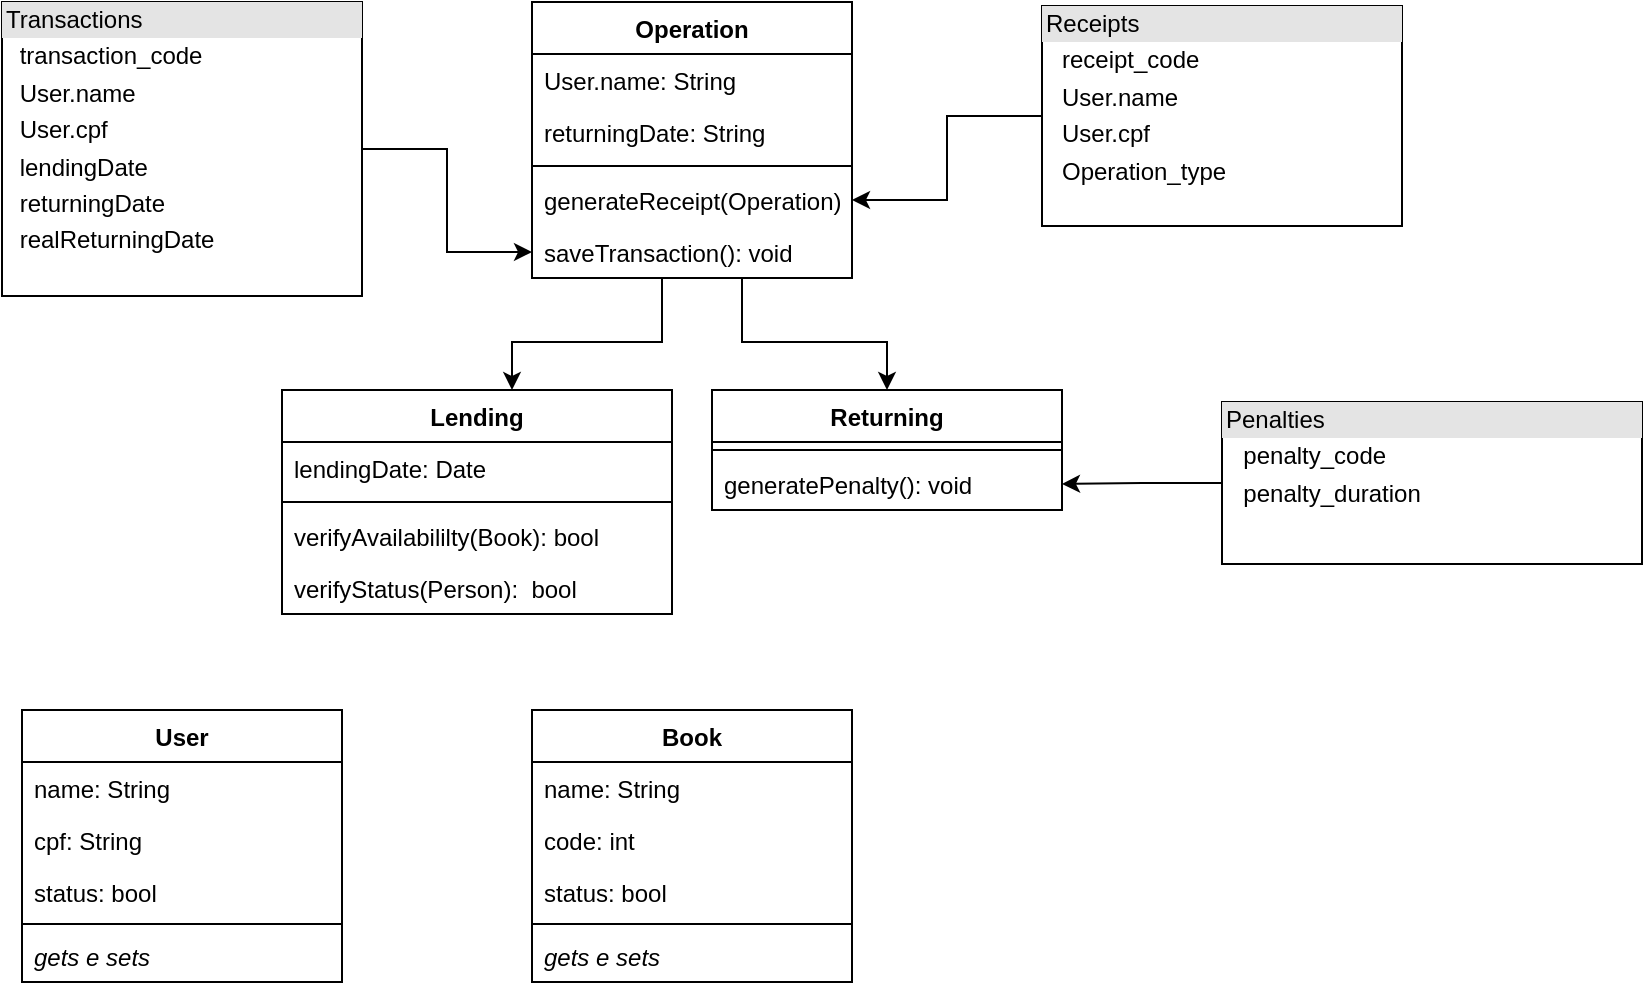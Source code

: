 <mxfile pages="1" version="11.2.3" type="github"><diagram id="qkGhtGG6UsQyJgzUy49e" name="Page-1"><mxGraphModel dx="1133" dy="670" grid="1" gridSize="10" guides="1" tooltips="1" connect="1" arrows="1" fold="1" page="1" pageScale="1" pageWidth="850" pageHeight="1100" math="0" shadow="0"><root><mxCell id="0"/><mxCell id="1" parent="0"/><mxCell id="tettdagMKd3cZstppZ63-1" value="User" style="swimlane;fontStyle=1;align=center;verticalAlign=top;childLayout=stackLayout;horizontal=1;startSize=26;horizontalStack=0;resizeParent=1;resizeParentMax=0;resizeLast=0;collapsible=1;marginBottom=0;" parent="1" vertex="1"><mxGeometry x="200" y="404" width="160" height="136" as="geometry"/></mxCell><mxCell id="tettdagMKd3cZstppZ63-6" value="name: String" style="text;strokeColor=none;fillColor=none;align=left;verticalAlign=top;spacingLeft=4;spacingRight=4;overflow=hidden;rotatable=0;points=[[0,0.5],[1,0.5]];portConstraint=eastwest;" parent="tettdagMKd3cZstppZ63-1" vertex="1"><mxGeometry y="26" width="160" height="26" as="geometry"/></mxCell><mxCell id="tettdagMKd3cZstppZ63-5" value="cpf: String" style="text;strokeColor=none;fillColor=none;align=left;verticalAlign=top;spacingLeft=4;spacingRight=4;overflow=hidden;rotatable=0;points=[[0,0.5],[1,0.5]];portConstraint=eastwest;" parent="tettdagMKd3cZstppZ63-1" vertex="1"><mxGeometry y="52" width="160" height="26" as="geometry"/></mxCell><mxCell id="tettdagMKd3cZstppZ63-8" value="status: bool" style="text;strokeColor=none;fillColor=none;align=left;verticalAlign=top;spacingLeft=4;spacingRight=4;overflow=hidden;rotatable=0;points=[[0,0.5],[1,0.5]];portConstraint=eastwest;" parent="tettdagMKd3cZstppZ63-1" vertex="1"><mxGeometry y="78" width="160" height="26" as="geometry"/></mxCell><mxCell id="tettdagMKd3cZstppZ63-3" value="" style="line;strokeWidth=1;fillColor=none;align=left;verticalAlign=middle;spacingTop=-1;spacingLeft=3;spacingRight=3;rotatable=0;labelPosition=right;points=[];portConstraint=eastwest;" parent="tettdagMKd3cZstppZ63-1" vertex="1"><mxGeometry y="104" width="160" height="6" as="geometry"/></mxCell><mxCell id="l4UINJqDOwEyo42aSOVC-58" value="gets e sets" style="text;strokeColor=none;fillColor=none;align=left;verticalAlign=top;spacingLeft=4;spacingRight=4;overflow=hidden;rotatable=0;points=[[0,0.5],[1,0.5]];portConstraint=eastwest;fontStyle=2" vertex="1" parent="tettdagMKd3cZstppZ63-1"><mxGeometry y="110" width="160" height="26" as="geometry"/></mxCell><mxCell id="l4UINJqDOwEyo42aSOVC-25" value="Operation" style="swimlane;fontStyle=1;align=center;verticalAlign=top;childLayout=stackLayout;horizontal=1;startSize=26;horizontalStack=0;resizeParent=1;resizeParentMax=0;resizeLast=0;collapsible=1;marginBottom=0;" vertex="1" parent="1"><mxGeometry x="455" y="50" width="160" height="138" as="geometry"/></mxCell><mxCell id="l4UINJqDOwEyo42aSOVC-26" value="User.name: String" style="text;strokeColor=none;fillColor=none;align=left;verticalAlign=top;spacingLeft=4;spacingRight=4;overflow=hidden;rotatable=0;points=[[0,0.5],[1,0.5]];portConstraint=eastwest;" vertex="1" parent="l4UINJqDOwEyo42aSOVC-25"><mxGeometry y="26" width="160" height="26" as="geometry"/></mxCell><mxCell id="l4UINJqDOwEyo42aSOVC-81" value="returningDate: String" style="text;strokeColor=none;fillColor=none;align=left;verticalAlign=top;spacingLeft=4;spacingRight=4;overflow=hidden;rotatable=0;points=[[0,0.5],[1,0.5]];portConstraint=eastwest;" vertex="1" parent="l4UINJqDOwEyo42aSOVC-25"><mxGeometry y="52" width="160" height="26" as="geometry"/></mxCell><mxCell id="l4UINJqDOwEyo42aSOVC-27" value="" style="line;strokeWidth=1;fillColor=none;align=left;verticalAlign=middle;spacingTop=-1;spacingLeft=3;spacingRight=3;rotatable=0;labelPosition=right;points=[];portConstraint=eastwest;" vertex="1" parent="l4UINJqDOwEyo42aSOVC-25"><mxGeometry y="78" width="160" height="8" as="geometry"/></mxCell><mxCell id="l4UINJqDOwEyo42aSOVC-31" value="generateReceipt(Operation): void" style="text;strokeColor=none;fillColor=none;align=left;verticalAlign=top;spacingLeft=4;spacingRight=4;overflow=hidden;rotatable=0;points=[[0,0.5],[1,0.5]];portConstraint=eastwest;" vertex="1" parent="l4UINJqDOwEyo42aSOVC-25"><mxGeometry y="86" width="160" height="26" as="geometry"/></mxCell><mxCell id="l4UINJqDOwEyo42aSOVC-75" value="saveTransaction(): void" style="text;strokeColor=none;fillColor=none;align=left;verticalAlign=top;spacingLeft=4;spacingRight=4;overflow=hidden;rotatable=0;points=[[0,0.5],[1,0.5]];portConstraint=eastwest;" vertex="1" parent="l4UINJqDOwEyo42aSOVC-25"><mxGeometry y="112" width="160" height="26" as="geometry"/></mxCell><mxCell id="l4UINJqDOwEyo42aSOVC-49" value="" style="edgeStyle=orthogonalEdgeStyle;rounded=0;orthogonalLoop=1;jettySize=auto;html=1;" edge="1" parent="1" source="l4UINJqDOwEyo42aSOVC-25" target="l4UINJqDOwEyo42aSOVC-45"><mxGeometry relative="1" as="geometry"><mxPoint x="535" y="168" as="sourcePoint"/><Array as="points"><mxPoint x="520" y="220"/><mxPoint x="445" y="220"/></Array></mxGeometry></mxCell><mxCell id="l4UINJqDOwEyo42aSOVC-45" value="Lending" style="swimlane;fontStyle=1;align=center;verticalAlign=top;childLayout=stackLayout;horizontal=1;startSize=26;horizontalStack=0;resizeParent=1;resizeParentMax=0;resizeLast=0;collapsible=1;marginBottom=0;" vertex="1" parent="1"><mxGeometry x="330" y="244" width="195" height="112" as="geometry"/></mxCell><mxCell id="l4UINJqDOwEyo42aSOVC-46" value="lendingDate: Date" style="text;strokeColor=none;fillColor=none;align=left;verticalAlign=top;spacingLeft=4;spacingRight=4;overflow=hidden;rotatable=0;points=[[0,0.5],[1,0.5]];portConstraint=eastwest;" vertex="1" parent="l4UINJqDOwEyo42aSOVC-45"><mxGeometry y="26" width="195" height="26" as="geometry"/></mxCell><mxCell id="l4UINJqDOwEyo42aSOVC-47" value="" style="line;strokeWidth=1;fillColor=none;align=left;verticalAlign=middle;spacingTop=-1;spacingLeft=3;spacingRight=3;rotatable=0;labelPosition=right;points=[];portConstraint=eastwest;" vertex="1" parent="l4UINJqDOwEyo42aSOVC-45"><mxGeometry y="52" width="195" height="8" as="geometry"/></mxCell><mxCell id="l4UINJqDOwEyo42aSOVC-29" value="verifyAvailabililty(Book): bool" style="text;strokeColor=none;fillColor=none;align=left;verticalAlign=top;spacingLeft=4;spacingRight=4;overflow=hidden;rotatable=0;points=[[0,0.5],[1,0.5]];portConstraint=eastwest;" vertex="1" parent="l4UINJqDOwEyo42aSOVC-45"><mxGeometry y="60" width="195" height="26" as="geometry"/></mxCell><mxCell id="l4UINJqDOwEyo42aSOVC-24" value="verifyStatus(Person):  bool" style="text;strokeColor=none;fillColor=none;align=left;verticalAlign=top;spacingLeft=4;spacingRight=4;overflow=hidden;rotatable=0;points=[[0,0.5],[1,0.5]];portConstraint=eastwest;" vertex="1" parent="l4UINJqDOwEyo42aSOVC-45"><mxGeometry y="86" width="195" height="26" as="geometry"/></mxCell><mxCell id="l4UINJqDOwEyo42aSOVC-50" value="Returning" style="swimlane;fontStyle=1;align=center;verticalAlign=top;childLayout=stackLayout;horizontal=1;startSize=26;horizontalStack=0;resizeParent=1;resizeParentMax=0;resizeLast=0;collapsible=1;marginBottom=0;" vertex="1" parent="1"><mxGeometry x="545" y="244" width="175" height="60" as="geometry"/></mxCell><mxCell id="l4UINJqDOwEyo42aSOVC-52" value="" style="line;strokeWidth=1;fillColor=none;align=left;verticalAlign=middle;spacingTop=-1;spacingLeft=3;spacingRight=3;rotatable=0;labelPosition=right;points=[];portConstraint=eastwest;" vertex="1" parent="l4UINJqDOwEyo42aSOVC-50"><mxGeometry y="26" width="175" height="8" as="geometry"/></mxCell><mxCell id="l4UINJqDOwEyo42aSOVC-72" value="generatePenalty(): void" style="text;strokeColor=none;fillColor=none;align=left;verticalAlign=top;spacingLeft=4;spacingRight=4;overflow=hidden;rotatable=0;points=[[0,0.5],[1,0.5]];portConstraint=eastwest;" vertex="1" parent="l4UINJqDOwEyo42aSOVC-50"><mxGeometry y="34" width="175" height="26" as="geometry"/></mxCell><mxCell id="l4UINJqDOwEyo42aSOVC-55" value="" style="edgeStyle=orthogonalEdgeStyle;rounded=0;orthogonalLoop=1;jettySize=auto;html=1;entryX=0.5;entryY=0;entryDx=0;entryDy=0;" edge="1" parent="1" source="l4UINJqDOwEyo42aSOVC-25" target="l4UINJqDOwEyo42aSOVC-50"><mxGeometry relative="1" as="geometry"><mxPoint x="535" y="168" as="sourcePoint"/><mxPoint x="625" y="232" as="targetPoint"/><Array as="points"><mxPoint x="560" y="220"/><mxPoint x="633" y="220"/></Array></mxGeometry></mxCell><mxCell id="l4UINJqDOwEyo42aSOVC-59" value="Book" style="swimlane;fontStyle=1;align=center;verticalAlign=top;childLayout=stackLayout;horizontal=1;startSize=26;horizontalStack=0;resizeParent=1;resizeParentMax=0;resizeLast=0;collapsible=1;marginBottom=0;" vertex="1" parent="1"><mxGeometry x="455" y="404" width="160" height="136" as="geometry"/></mxCell><mxCell id="l4UINJqDOwEyo42aSOVC-60" value="name: String" style="text;strokeColor=none;fillColor=none;align=left;verticalAlign=top;spacingLeft=4;spacingRight=4;overflow=hidden;rotatable=0;points=[[0,0.5],[1,0.5]];portConstraint=eastwest;" vertex="1" parent="l4UINJqDOwEyo42aSOVC-59"><mxGeometry y="26" width="160" height="26" as="geometry"/></mxCell><mxCell id="l4UINJqDOwEyo42aSOVC-61" value="code: int" style="text;strokeColor=none;fillColor=none;align=left;verticalAlign=top;spacingLeft=4;spacingRight=4;overflow=hidden;rotatable=0;points=[[0,0.5],[1,0.5]];portConstraint=eastwest;" vertex="1" parent="l4UINJqDOwEyo42aSOVC-59"><mxGeometry y="52" width="160" height="26" as="geometry"/></mxCell><mxCell id="l4UINJqDOwEyo42aSOVC-62" value="status: bool" style="text;strokeColor=none;fillColor=none;align=left;verticalAlign=top;spacingLeft=4;spacingRight=4;overflow=hidden;rotatable=0;points=[[0,0.5],[1,0.5]];portConstraint=eastwest;" vertex="1" parent="l4UINJqDOwEyo42aSOVC-59"><mxGeometry y="78" width="160" height="26" as="geometry"/></mxCell><mxCell id="l4UINJqDOwEyo42aSOVC-63" value="" style="line;strokeWidth=1;fillColor=none;align=left;verticalAlign=middle;spacingTop=-1;spacingLeft=3;spacingRight=3;rotatable=0;labelPosition=right;points=[];portConstraint=eastwest;" vertex="1" parent="l4UINJqDOwEyo42aSOVC-59"><mxGeometry y="104" width="160" height="6" as="geometry"/></mxCell><mxCell id="l4UINJqDOwEyo42aSOVC-64" value="gets e sets" style="text;strokeColor=none;fillColor=none;align=left;verticalAlign=top;spacingLeft=4;spacingRight=4;overflow=hidden;rotatable=0;points=[[0,0.5],[1,0.5]];portConstraint=eastwest;fontStyle=2" vertex="1" parent="l4UINJqDOwEyo42aSOVC-59"><mxGeometry y="110" width="160" height="26" as="geometry"/></mxCell><mxCell id="l4UINJqDOwEyo42aSOVC-73" style="edgeStyle=orthogonalEdgeStyle;rounded=0;orthogonalLoop=1;jettySize=auto;html=1;entryX=1;entryY=0.5;entryDx=0;entryDy=0;" edge="1" parent="1" source="l4UINJqDOwEyo42aSOVC-65" target="l4UINJqDOwEyo42aSOVC-72"><mxGeometry relative="1" as="geometry"/></mxCell><mxCell id="l4UINJqDOwEyo42aSOVC-65" value="&lt;div style=&quot;box-sizing: border-box ; width: 100% ; background: #e4e4e4 ; padding: 2px&quot;&gt;Penalties&lt;/div&gt;&lt;table style=&quot;width: 100% ; font-size: 1em&quot; cellpadding=&quot;2&quot; cellspacing=&quot;0&quot;&gt;&lt;tbody&gt;&lt;tr&gt;&lt;td&gt;&lt;br&gt;&lt;/td&gt;&lt;td&gt;penalty_code&lt;/td&gt;&lt;/tr&gt;&lt;tr&gt;&lt;td&gt;&lt;br&gt;&lt;/td&gt;&lt;td&gt;penalty_duration&lt;br&gt;&lt;/td&gt;&lt;/tr&gt;&lt;/tbody&gt;&lt;/table&gt;" style="verticalAlign=top;align=left;overflow=fill;html=1;" vertex="1" parent="1"><mxGeometry x="800" y="250" width="210" height="81" as="geometry"/></mxCell><mxCell id="l4UINJqDOwEyo42aSOVC-74" style="edgeStyle=orthogonalEdgeStyle;rounded=0;orthogonalLoop=1;jettySize=auto;html=1;entryX=1;entryY=0.5;entryDx=0;entryDy=0;" edge="1" parent="1" source="l4UINJqDOwEyo42aSOVC-70" target="l4UINJqDOwEyo42aSOVC-31"><mxGeometry relative="1" as="geometry"/></mxCell><mxCell id="l4UINJqDOwEyo42aSOVC-70" value="&lt;div style=&quot;box-sizing: border-box ; width: 100% ; background: #e4e4e4 ; padding: 2px&quot;&gt;Receipts&lt;/div&gt;&lt;table style=&quot;width: 100% ; font-size: 1em&quot; cellpadding=&quot;2&quot; cellspacing=&quot;0&quot;&gt;&lt;tbody&gt;&lt;tr&gt;&lt;td&gt;&lt;br&gt;&lt;/td&gt;&lt;td&gt;receipt_code&lt;/td&gt;&lt;/tr&gt;&lt;tr&gt;&lt;td&gt;&lt;br&gt;&lt;/td&gt;&lt;td&gt;User.name&lt;/td&gt;&lt;/tr&gt;&lt;tr&gt;&lt;td&gt;&lt;br&gt;&lt;/td&gt;&lt;td&gt;User.cpf&lt;br&gt;&lt;/td&gt;&lt;/tr&gt;&lt;tr&gt;&lt;td&gt;&lt;br&gt;&lt;/td&gt;&lt;td&gt;Operation_type&lt;/td&gt;&lt;/tr&gt;&lt;tr&gt;&lt;td&gt;&lt;/td&gt;&lt;td&gt;&lt;br&gt;&lt;/td&gt;&lt;/tr&gt;&lt;/tbody&gt;&lt;/table&gt;" style="verticalAlign=top;align=left;overflow=fill;html=1;" vertex="1" parent="1"><mxGeometry x="710" y="52" width="180" height="110" as="geometry"/></mxCell><mxCell id="l4UINJqDOwEyo42aSOVC-82" style="edgeStyle=orthogonalEdgeStyle;rounded=0;orthogonalLoop=1;jettySize=auto;html=1;entryX=0;entryY=0.5;entryDx=0;entryDy=0;" edge="1" parent="1" source="l4UINJqDOwEyo42aSOVC-76" target="l4UINJqDOwEyo42aSOVC-75"><mxGeometry relative="1" as="geometry"/></mxCell><mxCell id="l4UINJqDOwEyo42aSOVC-76" value="&lt;div style=&quot;box-sizing: border-box ; width: 100% ; background: #e4e4e4 ; padding: 2px&quot;&gt;Transactions&lt;/div&gt;&lt;table style=&quot;width: 100% ; font-size: 1em&quot; cellpadding=&quot;2&quot; cellspacing=&quot;0&quot;&gt;&lt;tbody&gt;&lt;tr&gt;&lt;td&gt;&lt;br&gt;&lt;/td&gt;&lt;td&gt;transaction_code&lt;/td&gt;&lt;/tr&gt;&lt;tr&gt;&lt;td&gt;&lt;br&gt;&lt;/td&gt;&lt;td&gt;User.name&lt;br&gt;&lt;/td&gt;&lt;/tr&gt;&lt;tr&gt;&lt;td&gt;&lt;br&gt;&lt;/td&gt;&lt;td&gt;User.cpf&lt;/td&gt;&lt;/tr&gt;&lt;tr&gt;&lt;td&gt;&lt;br&gt;&lt;/td&gt;&lt;td&gt;lendingDate&lt;br&gt;&lt;/td&gt;&lt;/tr&gt;&lt;tr&gt;&lt;td&gt;&lt;br&gt;&lt;/td&gt;&lt;td&gt;returningDate&lt;br&gt;&lt;/td&gt;&lt;/tr&gt;&lt;tr&gt;&lt;td&gt;&lt;br&gt;&lt;/td&gt;&lt;td&gt;realReturningDate&lt;/td&gt;&lt;/tr&gt;&lt;tr&gt;&lt;td&gt;&lt;br&gt;&lt;/td&gt;&lt;td&gt;&lt;br&gt;&lt;/td&gt;&lt;/tr&gt;&lt;/tbody&gt;&lt;/table&gt;" style="verticalAlign=top;align=left;overflow=fill;html=1;" vertex="1" parent="1"><mxGeometry x="190" y="50" width="180" height="147" as="geometry"/></mxCell></root></mxGraphModel></diagram></mxfile>